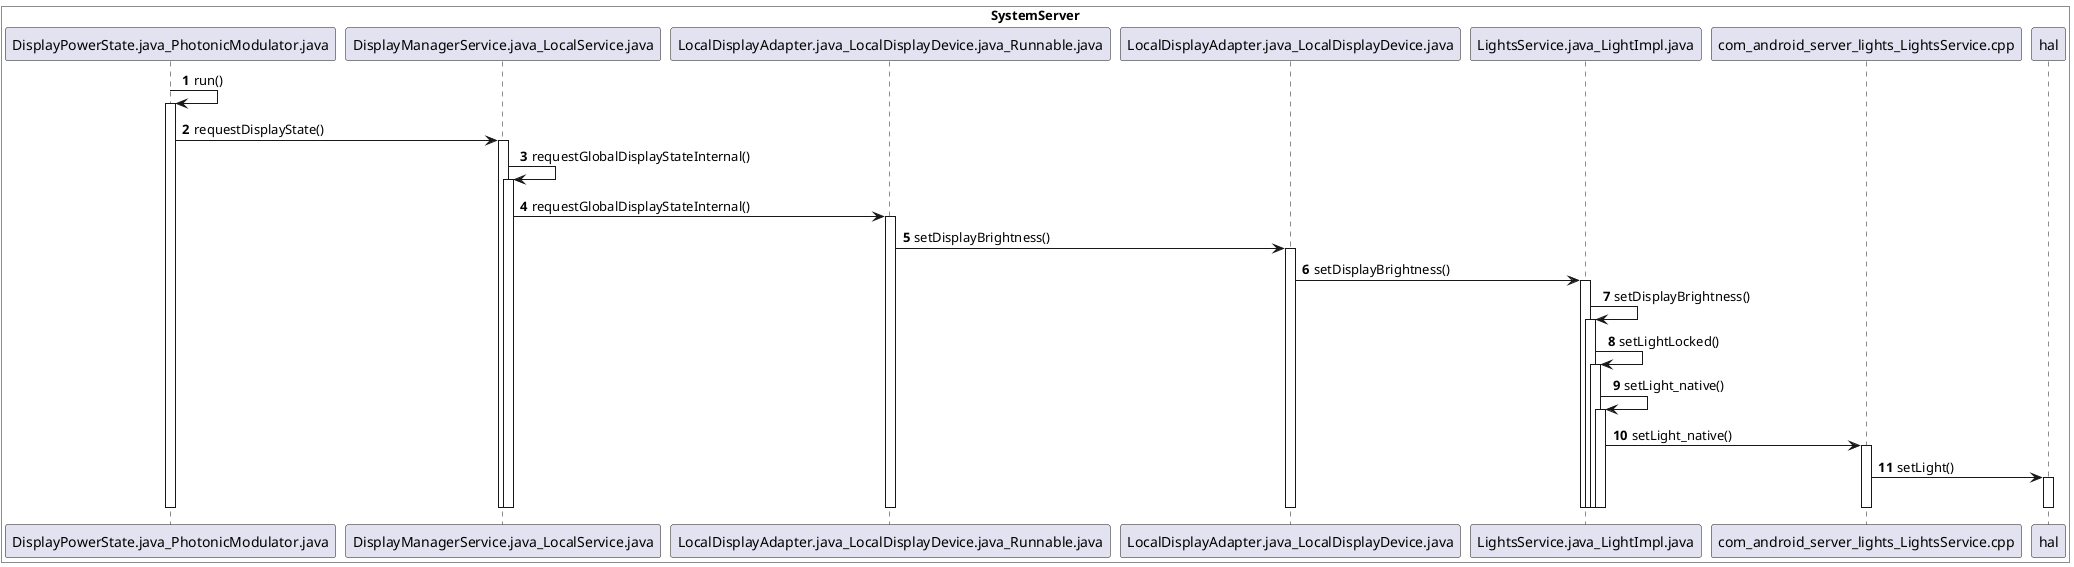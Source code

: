 @startuml
'https://plantuml.com/sequence-diagram

autonumber

box "SystemServer" #White
participant DisplayPowerState.java_PhotonicModulator.java
participant DisplayManagerService.java_LocalService.java
participant LocalDisplayAdapter.java_LocalDisplayDevice.java_Runnable.java
participant LocalDisplayAdapter.java_LocalDisplayDevice.java
participant LightsService.java_LightImpl.java
participant com_android_server_lights_LightsService.cpp
participant hal

end box

DisplayPowerState.java_PhotonicModulator.java -> DisplayPowerState.java_PhotonicModulator.java: run()
activate DisplayPowerState.java_PhotonicModulator.java
DisplayPowerState.java_PhotonicModulator.java -> DisplayManagerService.java_LocalService.java: requestDisplayState()
activate DisplayManagerService.java_LocalService.java
DisplayManagerService.java_LocalService.java -> DisplayManagerService.java_LocalService.java: requestGlobalDisplayStateInternal()
activate DisplayManagerService.java_LocalService.java
DisplayManagerService.java_LocalService.java -> LocalDisplayAdapter.java_LocalDisplayDevice.java_Runnable.java: requestGlobalDisplayStateInternal()
activate LocalDisplayAdapter.java_LocalDisplayDevice.java_Runnable.java
LocalDisplayAdapter.java_LocalDisplayDevice.java_Runnable.java -> LocalDisplayAdapter.java_LocalDisplayDevice.java: setDisplayBrightness()
activate LocalDisplayAdapter.java_LocalDisplayDevice.java
LocalDisplayAdapter.java_LocalDisplayDevice.java -> LightsService.java_LightImpl.java: setDisplayBrightness()
activate LightsService.java_LightImpl.java
LightsService.java_LightImpl.java -> LightsService.java_LightImpl.java: setDisplayBrightness()
activate LightsService.java_LightImpl.java
LightsService.java_LightImpl.java -> LightsService.java_LightImpl.java: setLightLocked()
activate LightsService.java_LightImpl.java
LightsService.java_LightImpl.java -> LightsService.java_LightImpl.java: setLight_native()
activate LightsService.java_LightImpl.java

LightsService.java_LightImpl.java -> com_android_server_lights_LightsService.cpp: setLight_native()
activate com_android_server_lights_LightsService.cpp
com_android_server_lights_LightsService.cpp -> hal: setLight()
activate hal
deactivate hal
deactivate com_android_server_lights_LightsService.cpp
deactivate LightsService.java_LightImpl.java
deactivate LightsService.java_LightImpl.java
deactivate LightsService.java_LightImpl.java
deactivate LightsService.java_LightImpl.java
deactivate LocalDisplayAdapter.java_LocalDisplayDevice.java
deactivate LocalDisplayAdapter.java_LocalDisplayDevice.java_Runnable.java
deactivate DisplayManagerService.java_LocalService.java
deactivate DisplayManagerService.java_LocalService.java
deactivate DisplayPowerState.java_PhotonicModulator.java



@enduml